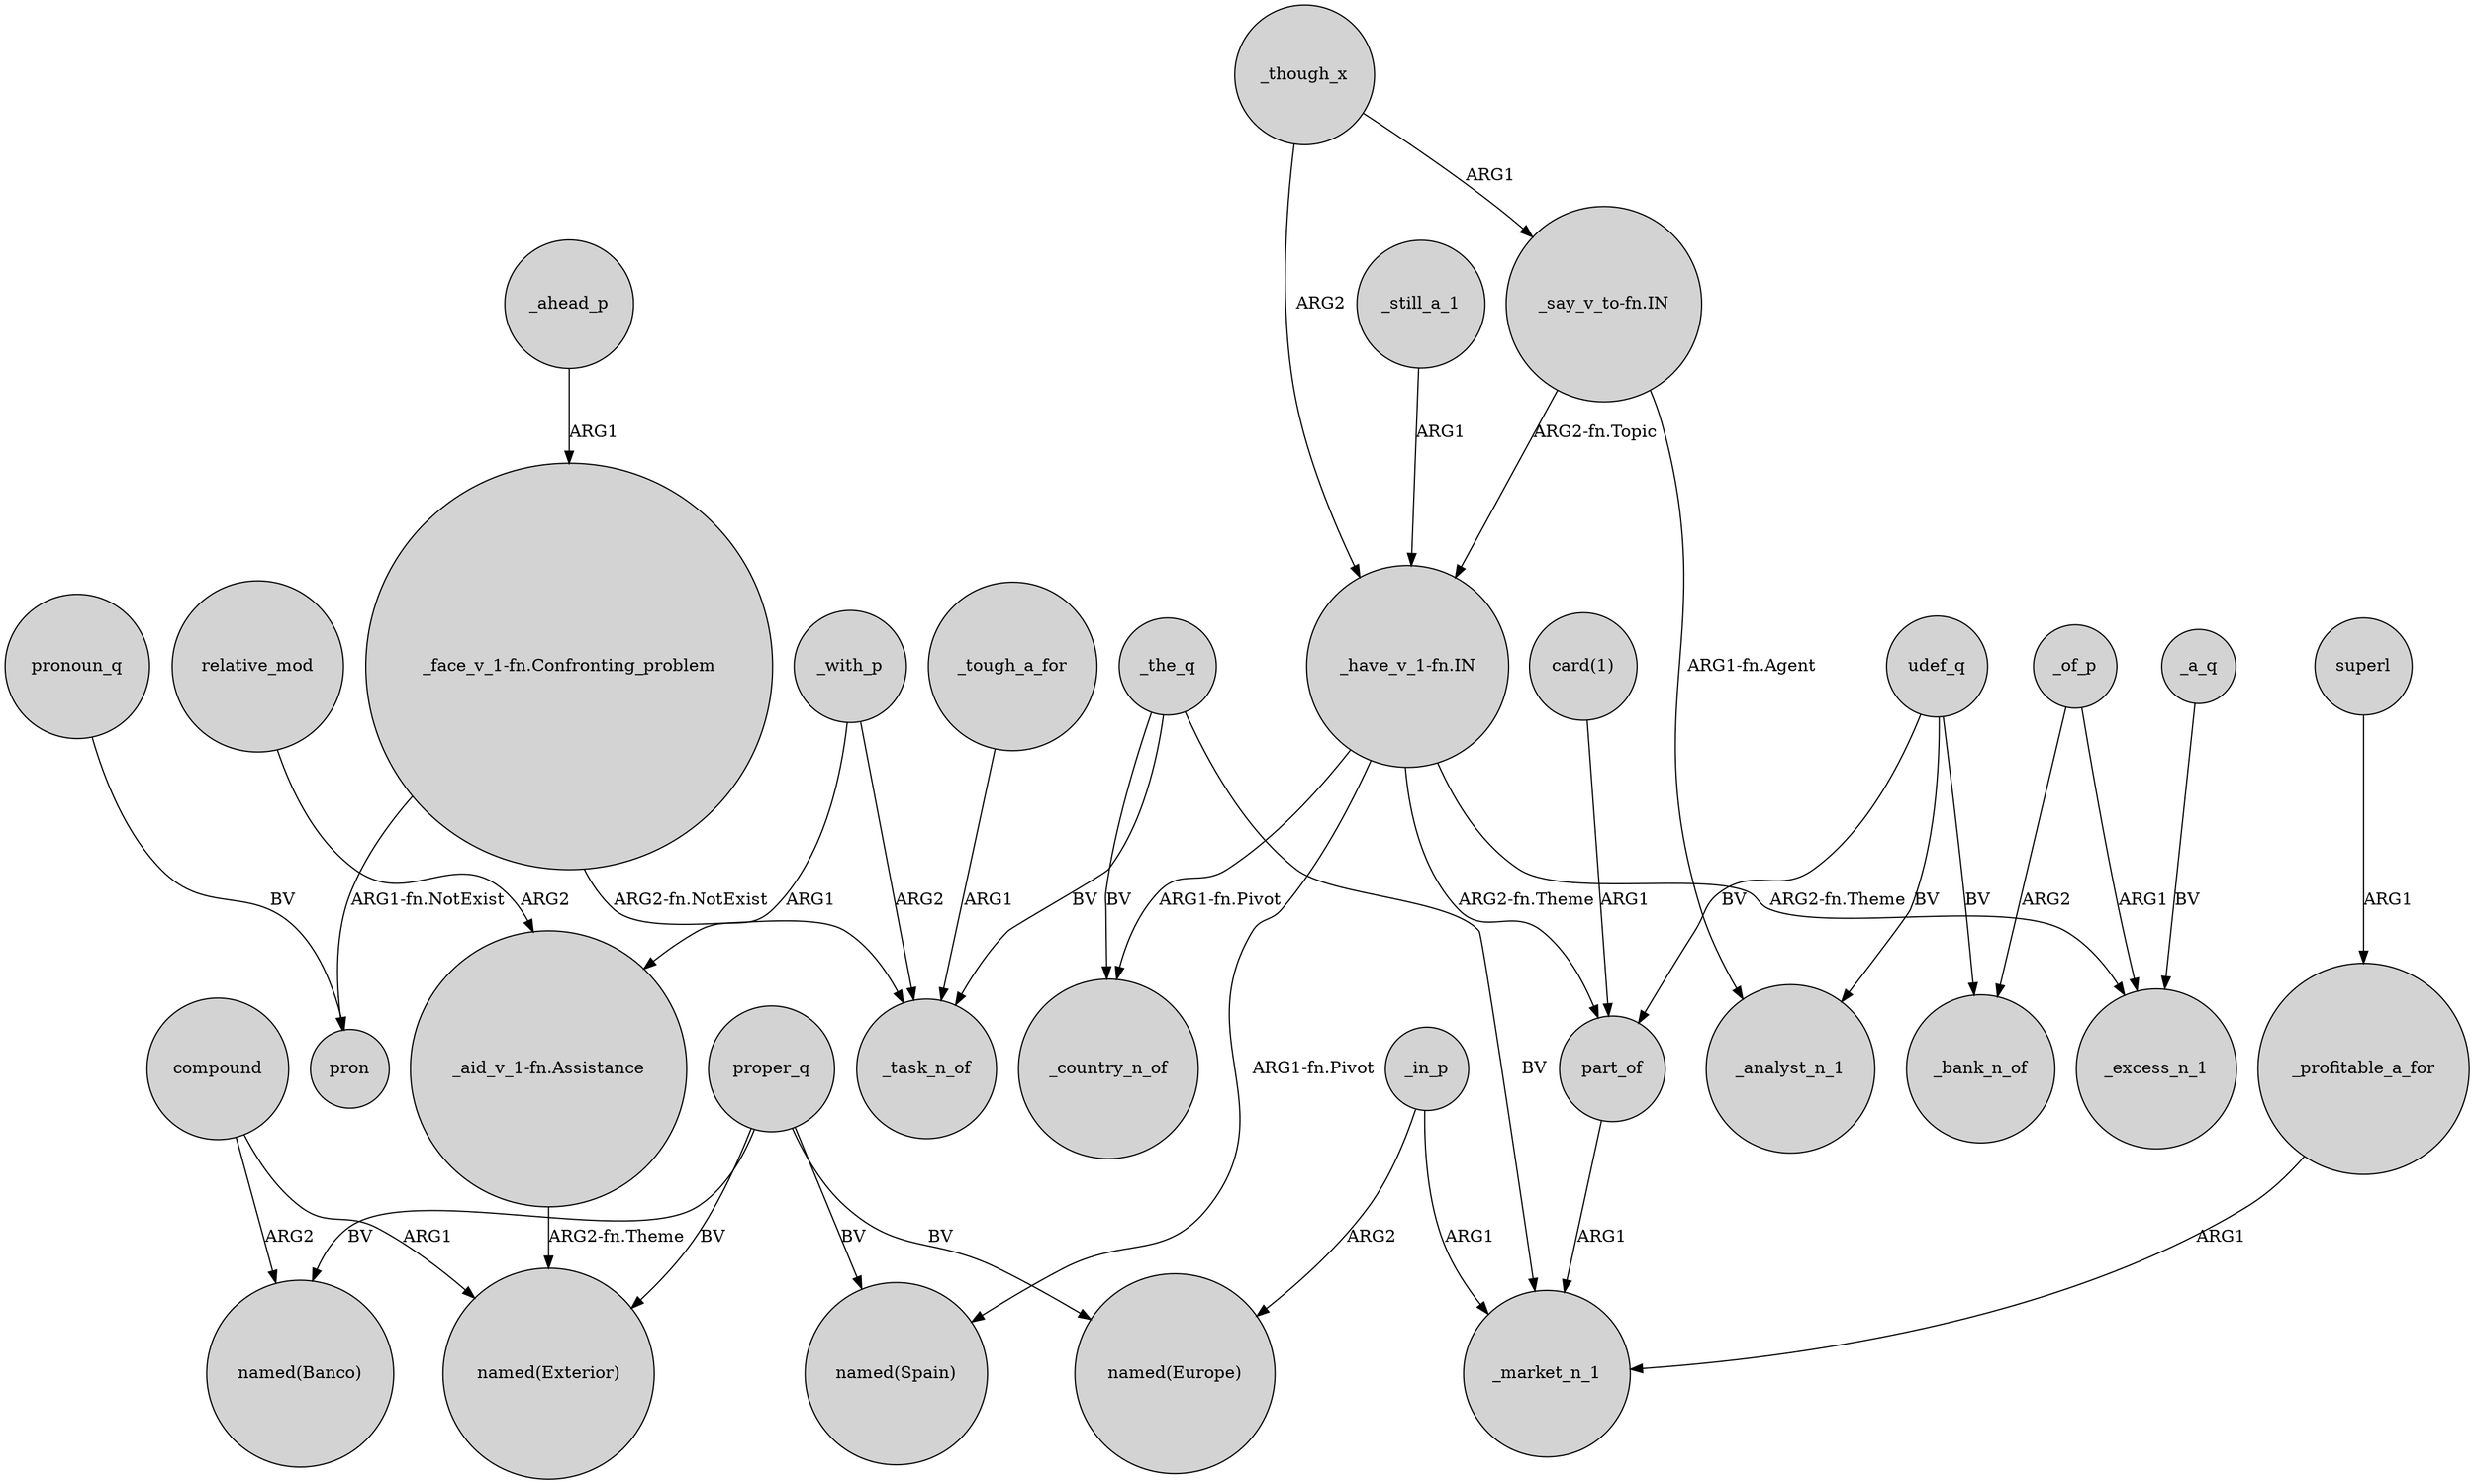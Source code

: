 digraph {
	node [shape=circle style=filled]
	_with_p -> "_aid_v_1-fn.Assistance" [label=ARG1]
	part_of -> _market_n_1 [label=ARG1]
	"_have_v_1-fn.IN" -> _country_n_of [label="ARG1-fn.Pivot"]
	udef_q -> part_of [label=BV]
	_in_p -> _market_n_1 [label=ARG1]
	"_face_v_1-fn.Confronting_problem" -> _task_n_of [label="ARG2-fn.NotExist"]
	proper_q -> "named(Banco)" [label=BV]
	_ahead_p -> "_face_v_1-fn.Confronting_problem" [label=ARG1]
	_profitable_a_for -> _market_n_1 [label=ARG1]
	_in_p -> "named(Europe)" [label=ARG2]
	"_have_v_1-fn.IN" -> _excess_n_1 [label="ARG2-fn.Theme"]
	superl -> _profitable_a_for [label=ARG1]
	compound -> "named(Banco)" [label=ARG2]
	_the_q -> _task_n_of [label=BV]
	"_have_v_1-fn.IN" -> part_of [label="ARG2-fn.Theme"]
	_still_a_1 -> "_have_v_1-fn.IN" [label=ARG1]
	compound -> "named(Exterior)" [label=ARG1]
	_of_p -> _excess_n_1 [label=ARG1]
	pronoun_q -> pron [label=BV]
	_the_q -> _country_n_of [label=BV]
	"_have_v_1-fn.IN" -> "named(Spain)" [label="ARG1-fn.Pivot"]
	_though_x -> "_say_v_to-fn.IN" [label=ARG1]
	_though_x -> "_have_v_1-fn.IN" [label=ARG2]
	"_say_v_to-fn.IN" -> _analyst_n_1 [label="ARG1-fn.Agent"]
	"_face_v_1-fn.Confronting_problem" -> pron [label="ARG1-fn.NotExist"]
	proper_q -> "named(Europe)" [label=BV]
	_with_p -> _task_n_of [label=ARG2]
	relative_mod -> "_aid_v_1-fn.Assistance" [label=ARG2]
	_tough_a_for -> _task_n_of [label=ARG1]
	_of_p -> _bank_n_of [label=ARG2]
	"card(1)" -> part_of [label=ARG1]
	proper_q -> "named(Exterior)" [label=BV]
	"_say_v_to-fn.IN" -> "_have_v_1-fn.IN" [label="ARG2-fn.Topic"]
	proper_q -> "named(Spain)" [label=BV]
	_a_q -> _excess_n_1 [label=BV]
	_the_q -> _market_n_1 [label=BV]
	udef_q -> _analyst_n_1 [label=BV]
	udef_q -> _bank_n_of [label=BV]
	"_aid_v_1-fn.Assistance" -> "named(Exterior)" [label="ARG2-fn.Theme"]
}
